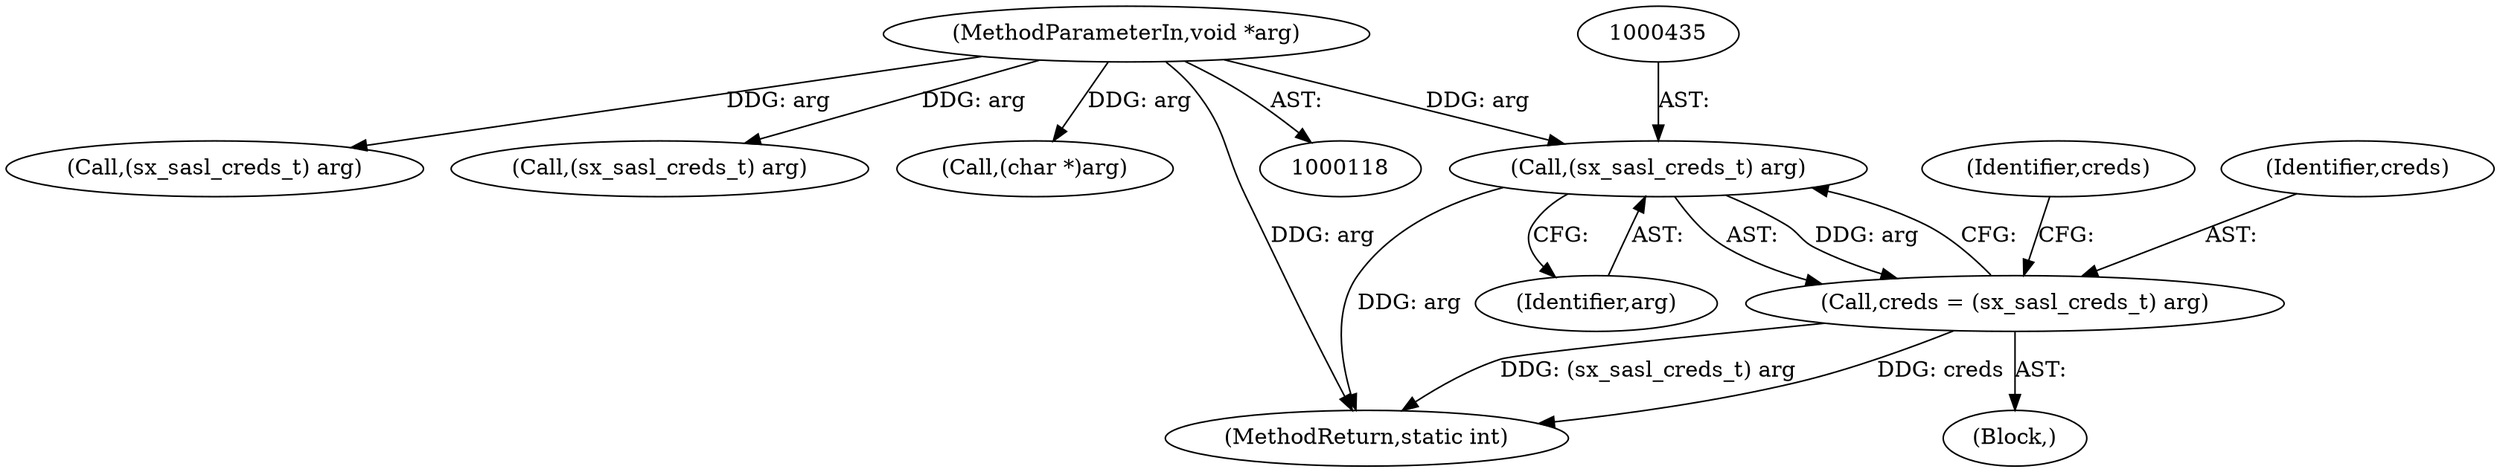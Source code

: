 digraph "0_jabberd2_8416ae54ecefa670534f27a31db71d048b9c7f16@pointer" {
"1000434" [label="(Call,(sx_sasl_creds_t) arg)"];
"1000120" [label="(MethodParameterIn,void *arg)"];
"1000432" [label="(Call,creds = (sx_sasl_creds_t) arg)"];
"1000249" [label="(Call,(sx_sasl_creds_t) arg)"];
"1000432" [label="(Call,creds = (sx_sasl_creds_t) arg)"];
"1000313" [label="(Call,(sx_sasl_creds_t) arg)"];
"1000587" [label="(Call,(char *)arg)"];
"1000766" [label="(MethodReturn,static int)"];
"1000436" [label="(Identifier,arg)"];
"1000167" [label="(Block,)"];
"1000441" [label="(Identifier,creds)"];
"1000433" [label="(Identifier,creds)"];
"1000120" [label="(MethodParameterIn,void *arg)"];
"1000434" [label="(Call,(sx_sasl_creds_t) arg)"];
"1000434" -> "1000432"  [label="AST: "];
"1000434" -> "1000436"  [label="CFG: "];
"1000435" -> "1000434"  [label="AST: "];
"1000436" -> "1000434"  [label="AST: "];
"1000432" -> "1000434"  [label="CFG: "];
"1000434" -> "1000766"  [label="DDG: arg"];
"1000434" -> "1000432"  [label="DDG: arg"];
"1000120" -> "1000434"  [label="DDG: arg"];
"1000120" -> "1000118"  [label="AST: "];
"1000120" -> "1000766"  [label="DDG: arg"];
"1000120" -> "1000249"  [label="DDG: arg"];
"1000120" -> "1000313"  [label="DDG: arg"];
"1000120" -> "1000587"  [label="DDG: arg"];
"1000432" -> "1000167"  [label="AST: "];
"1000433" -> "1000432"  [label="AST: "];
"1000441" -> "1000432"  [label="CFG: "];
"1000432" -> "1000766"  [label="DDG: (sx_sasl_creds_t) arg"];
"1000432" -> "1000766"  [label="DDG: creds"];
}
